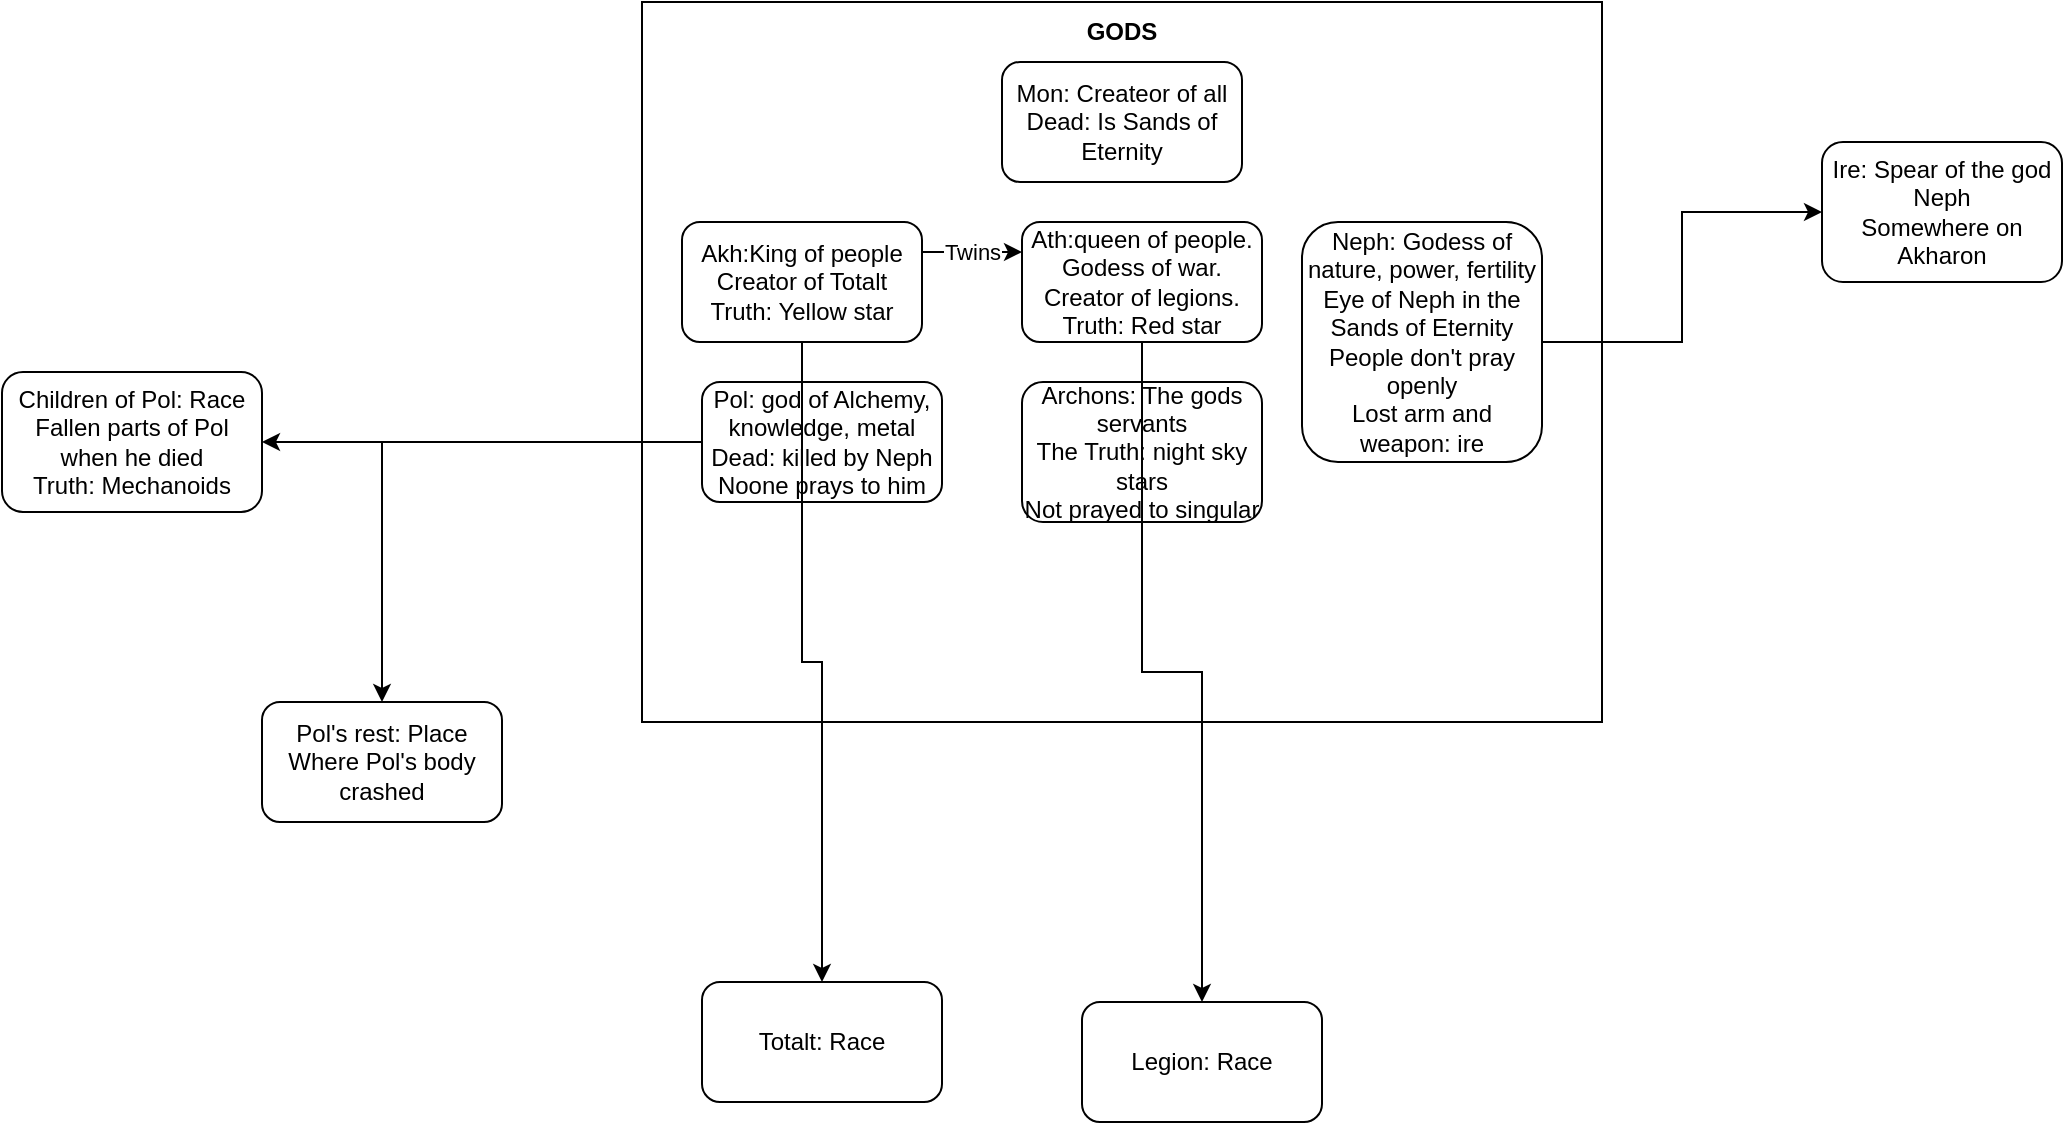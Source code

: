 <mxfile version="21.5.0" type="github">
  <diagram name="Side-1" id="iJeBfsnnO7eNH_ixpWtO">
    <mxGraphModel dx="2261" dy="800" grid="1" gridSize="10" guides="1" tooltips="1" connect="1" arrows="1" fold="1" page="1" pageScale="1" pageWidth="827" pageHeight="1169" math="0" shadow="0">
      <root>
        <mxCell id="0" />
        <mxCell id="1" parent="0" />
        <mxCell id="qeTUl3hi-t3jaX_qqtEC-10" value="Children of Pol: Race&lt;br&gt;Fallen parts of Pol when he died&lt;br&gt;Truth: Mechanoids" style="rounded=1;whiteSpace=wrap;html=1;" vertex="1" parent="1">
          <mxGeometry x="-350" y="195" width="130" height="70" as="geometry" />
        </mxCell>
        <mxCell id="qeTUl3hi-t3jaX_qqtEC-16" value="Pol&#39;s rest: Place&lt;br&gt;Where Pol&#39;s body crashed" style="rounded=1;whiteSpace=wrap;html=1;" vertex="1" parent="1">
          <mxGeometry x="-220" y="360" width="120" height="60" as="geometry" />
        </mxCell>
        <mxCell id="qeTUl3hi-t3jaX_qqtEC-19" value="&lt;font style=&quot;font-size: 12px;&quot;&gt;Ire: Spear of the god Neph&lt;br&gt;Somewhere on Akharon&lt;br&gt;&lt;/font&gt;" style="rounded=1;whiteSpace=wrap;html=1;" vertex="1" parent="1">
          <mxGeometry x="560" y="80" width="120" height="70" as="geometry" />
        </mxCell>
        <mxCell id="qeTUl3hi-t3jaX_qqtEC-21" value="Totalt: Race" style="rounded=1;whiteSpace=wrap;html=1;" vertex="1" parent="1">
          <mxGeometry y="500" width="120" height="60" as="geometry" />
        </mxCell>
        <mxCell id="qeTUl3hi-t3jaX_qqtEC-22" value="Legion: Race" style="rounded=1;whiteSpace=wrap;html=1;" vertex="1" parent="1">
          <mxGeometry x="190" y="510" width="120" height="60" as="geometry" />
        </mxCell>
        <mxCell id="qeTUl3hi-t3jaX_qqtEC-14" value="" style="group" vertex="1" connectable="0" parent="1">
          <mxGeometry x="-30" y="10" width="480" height="360" as="geometry" />
        </mxCell>
        <mxCell id="qeTUl3hi-t3jaX_qqtEC-33" value="" style="group" vertex="1" connectable="0" parent="qeTUl3hi-t3jaX_qqtEC-14">
          <mxGeometry width="480" height="360" as="geometry" />
        </mxCell>
        <mxCell id="qeTUl3hi-t3jaX_qqtEC-1" value="" style="rounded=0;whiteSpace=wrap;html=1;" vertex="1" parent="qeTUl3hi-t3jaX_qqtEC-33">
          <mxGeometry width="480" height="360" as="geometry" />
        </mxCell>
        <mxCell id="qeTUl3hi-t3jaX_qqtEC-4" value="Mon: Createor of all&lt;br&gt;Dead: Is Sands of Eternity" style="rounded=1;whiteSpace=wrap;html=1;" vertex="1" parent="qeTUl3hi-t3jaX_qqtEC-33">
          <mxGeometry x="180" y="30" width="120" height="60" as="geometry" />
        </mxCell>
        <mxCell id="qeTUl3hi-t3jaX_qqtEC-5" value="Akh:King of people&lt;br&gt;Creator of Totalt&lt;br&gt;Truth: Yellow star" style="rounded=1;whiteSpace=wrap;html=1;" vertex="1" parent="qeTUl3hi-t3jaX_qqtEC-33">
          <mxGeometry x="20" y="110" width="120" height="60" as="geometry" />
        </mxCell>
        <mxCell id="qeTUl3hi-t3jaX_qqtEC-6" value="Ath:queen of people. Godess of war. Creator of legions.&lt;br&gt;Truth: Red star" style="rounded=1;whiteSpace=wrap;html=1;" vertex="1" parent="qeTUl3hi-t3jaX_qqtEC-33">
          <mxGeometry x="190" y="110" width="120" height="60" as="geometry" />
        </mxCell>
        <mxCell id="qeTUl3hi-t3jaX_qqtEC-7" value="&lt;font style=&quot;font-size: 12px;&quot;&gt;Neph: Godess of nature, power, fertility&lt;br&gt;Eye of Neph in the Sands of Eternity&lt;br&gt;People don&#39;t pray openly&lt;br&gt;Lost arm and weapon: ire&lt;br&gt;&lt;/font&gt;" style="rounded=1;whiteSpace=wrap;html=1;" vertex="1" parent="qeTUl3hi-t3jaX_qqtEC-33">
          <mxGeometry x="330" y="110" width="120" height="120" as="geometry" />
        </mxCell>
        <mxCell id="qeTUl3hi-t3jaX_qqtEC-8" value="Pol: god of Alchemy, knowledge, metal&lt;br&gt;Dead: killed by Neph&lt;br&gt;Noone prays to him" style="rounded=1;whiteSpace=wrap;html=1;" vertex="1" parent="qeTUl3hi-t3jaX_qqtEC-33">
          <mxGeometry x="30" y="190" width="120" height="60" as="geometry" />
        </mxCell>
        <mxCell id="qeTUl3hi-t3jaX_qqtEC-18" value="Archons: The gods servants&lt;br&gt;The Truth: night sky stars&lt;br&gt;Not prayed to singular" style="rounded=1;whiteSpace=wrap;html=1;" vertex="1" parent="qeTUl3hi-t3jaX_qqtEC-33">
          <mxGeometry x="190" y="190" width="120" height="70" as="geometry" />
        </mxCell>
        <mxCell id="qeTUl3hi-t3jaX_qqtEC-13" value="Twins" style="edgeStyle=orthogonalEdgeStyle;rounded=0;orthogonalLoop=1;jettySize=auto;html=1;exitX=1;exitY=0.25;exitDx=0;exitDy=0;entryX=0;entryY=0.25;entryDx=0;entryDy=0;strokeColor=default;" edge="1" parent="qeTUl3hi-t3jaX_qqtEC-33" source="qeTUl3hi-t3jaX_qqtEC-5" target="qeTUl3hi-t3jaX_qqtEC-6">
          <mxGeometry relative="1" as="geometry" />
        </mxCell>
        <mxCell id="qeTUl3hi-t3jaX_qqtEC-2" value="&lt;b&gt;GODS&lt;/b&gt;" style="text;html=1;strokeColor=none;fillColor=none;align=center;verticalAlign=middle;whiteSpace=wrap;rounded=0;" vertex="1" parent="qeTUl3hi-t3jaX_qqtEC-33">
          <mxGeometry x="210" width="60" height="30" as="geometry" />
        </mxCell>
        <mxCell id="qeTUl3hi-t3jaX_qqtEC-17" style="edgeStyle=orthogonalEdgeStyle;rounded=0;orthogonalLoop=1;jettySize=auto;html=1;entryX=0.5;entryY=0;entryDx=0;entryDy=0;exitX=0;exitY=0.5;exitDx=0;exitDy=0;" edge="1" parent="1" source="qeTUl3hi-t3jaX_qqtEC-8" target="qeTUl3hi-t3jaX_qqtEC-16">
          <mxGeometry relative="1" as="geometry">
            <mxPoint x="-70" y="190" as="sourcePoint" />
          </mxGeometry>
        </mxCell>
        <mxCell id="qeTUl3hi-t3jaX_qqtEC-12" style="edgeStyle=orthogonalEdgeStyle;rounded=0;orthogonalLoop=1;jettySize=auto;html=1;entryX=1;entryY=0.5;entryDx=0;entryDy=0;" edge="1" parent="1" source="qeTUl3hi-t3jaX_qqtEC-8" target="qeTUl3hi-t3jaX_qqtEC-10">
          <mxGeometry relative="1" as="geometry" />
        </mxCell>
        <mxCell id="qeTUl3hi-t3jaX_qqtEC-23" style="edgeStyle=orthogonalEdgeStyle;rounded=0;orthogonalLoop=1;jettySize=auto;html=1;" edge="1" parent="1" source="qeTUl3hi-t3jaX_qqtEC-5" target="qeTUl3hi-t3jaX_qqtEC-21">
          <mxGeometry relative="1" as="geometry" />
        </mxCell>
        <mxCell id="qeTUl3hi-t3jaX_qqtEC-24" style="edgeStyle=orthogonalEdgeStyle;rounded=0;orthogonalLoop=1;jettySize=auto;html=1;" edge="1" parent="1" source="qeTUl3hi-t3jaX_qqtEC-6" target="qeTUl3hi-t3jaX_qqtEC-22">
          <mxGeometry relative="1" as="geometry" />
        </mxCell>
        <mxCell id="qeTUl3hi-t3jaX_qqtEC-20" style="edgeStyle=orthogonalEdgeStyle;rounded=0;orthogonalLoop=1;jettySize=auto;html=1;entryX=0;entryY=0.5;entryDx=0;entryDy=0;" edge="1" parent="1" source="qeTUl3hi-t3jaX_qqtEC-7" target="qeTUl3hi-t3jaX_qqtEC-19">
          <mxGeometry relative="1" as="geometry" />
        </mxCell>
      </root>
    </mxGraphModel>
  </diagram>
</mxfile>
